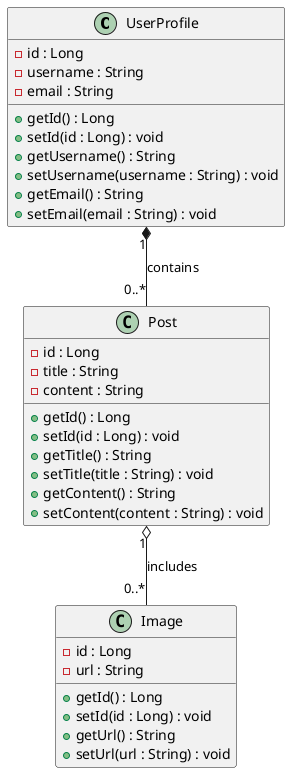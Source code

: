@startuml
class UserProfile {
  -id : Long
  -username : String
  -email : String
  +getId() : Long
  +setId(id : Long) : void
  +getUsername() : String
  +setUsername(username : String) : void
  +getEmail() : String
  +setEmail(email : String) : void
}
class Post {
  -id : Long
  -title : String
  -content : String
  +getId() : Long
  +setId(id : Long) : void
  +getTitle() : String
  +setTitle(title : String) : void
  +getContent() : String
  +setContent(content : String) : void
}
class Image {
  -id : Long
  -url : String
  +getId() : Long
  +setId(id : Long) : void
  +getUrl() : String
  +setUrl(url : String) : void
}

UserProfile "1" *-- "0..*" Post : contains
Post "1" o-- "0..*" Image : includes
@enduml